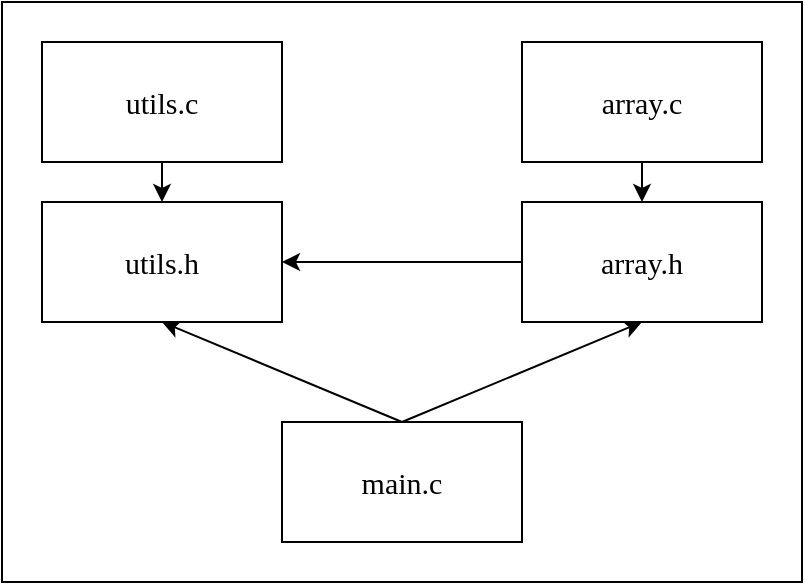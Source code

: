 <mxfile>
    <diagram id="il3yRFXszgI8L7HcCFZa" name="Page-1">
        <mxGraphModel dx="566" dy="587" grid="1" gridSize="10" guides="1" tooltips="1" connect="1" arrows="1" fold="1" page="1" pageScale="1" pageWidth="1169" pageHeight="827" math="0" shadow="0">
            <root>
                <mxCell id="0"/>
                <mxCell id="1" parent="0"/>
                <mxCell id="18" value="" style="rounded=0;whiteSpace=wrap;html=1;fontFamily=Lucida Console;fontSize=15;" vertex="1" parent="1">
                    <mxGeometry x="90" y="60" width="400" height="290" as="geometry"/>
                </mxCell>
                <mxCell id="7" style="edgeStyle=none;html=1;exitX=0.5;exitY=0;exitDx=0;exitDy=0;entryX=0.5;entryY=1;entryDx=0;entryDy=0;fontFamily=Lucida Console;fontSize=15;" parent="1" source="2" target="4" edge="1">
                    <mxGeometry relative="1" as="geometry"/>
                </mxCell>
                <mxCell id="9" style="edgeStyle=none;html=1;exitX=0.5;exitY=0;exitDx=0;exitDy=0;entryX=0.5;entryY=1;entryDx=0;entryDy=0;fontFamily=Lucida Console;fontSize=15;" parent="1" source="2" target="6" edge="1">
                    <mxGeometry relative="1" as="geometry"/>
                </mxCell>
                <mxCell id="2" value="main.c" style="rounded=0;whiteSpace=wrap;html=1;fontFamily=Lucida Console;fontSize=15;" parent="1" vertex="1">
                    <mxGeometry x="230" y="270" width="120" height="60" as="geometry"/>
                </mxCell>
                <mxCell id="16" style="edgeStyle=none;html=1;exitX=0.5;exitY=1;exitDx=0;exitDy=0;entryX=0.5;entryY=0;entryDx=0;entryDy=0;" edge="1" parent="1" source="3" target="4">
                    <mxGeometry relative="1" as="geometry"/>
                </mxCell>
                <mxCell id="3" value="utils.c" style="rounded=0;whiteSpace=wrap;html=1;fontFamily=Lucida Console;fontSize=15;" parent="1" vertex="1">
                    <mxGeometry x="110" y="80" width="120" height="60" as="geometry"/>
                </mxCell>
                <mxCell id="4" value="utils.h" style="rounded=0;whiteSpace=wrap;html=1;fontFamily=Lucida Console;fontSize=15;" parent="1" vertex="1">
                    <mxGeometry x="110" y="160" width="120" height="60" as="geometry"/>
                </mxCell>
                <mxCell id="17" style="edgeStyle=none;html=1;exitX=0.5;exitY=1;exitDx=0;exitDy=0;entryX=0.5;entryY=0;entryDx=0;entryDy=0;" edge="1" parent="1" source="5" target="6">
                    <mxGeometry relative="1" as="geometry"/>
                </mxCell>
                <mxCell id="5" value="array.c" style="rounded=0;whiteSpace=wrap;html=1;fontFamily=Lucida Console;fontSize=15;" parent="1" vertex="1">
                    <mxGeometry x="350" y="80" width="120" height="60" as="geometry"/>
                </mxCell>
                <mxCell id="13" style="edgeStyle=none;html=1;exitX=0;exitY=0.5;exitDx=0;exitDy=0;entryX=1;entryY=0.5;entryDx=0;entryDy=0;fontFamily=Lucida Console;fontSize=15;" parent="1" source="6" target="4" edge="1">
                    <mxGeometry relative="1" as="geometry"/>
                </mxCell>
                <mxCell id="6" value="array.h" style="rounded=0;whiteSpace=wrap;html=1;fontFamily=Lucida Console;fontSize=15;" parent="1" vertex="1">
                    <mxGeometry x="350" y="160" width="120" height="60" as="geometry"/>
                </mxCell>
            </root>
        </mxGraphModel>
    </diagram>
</mxfile>